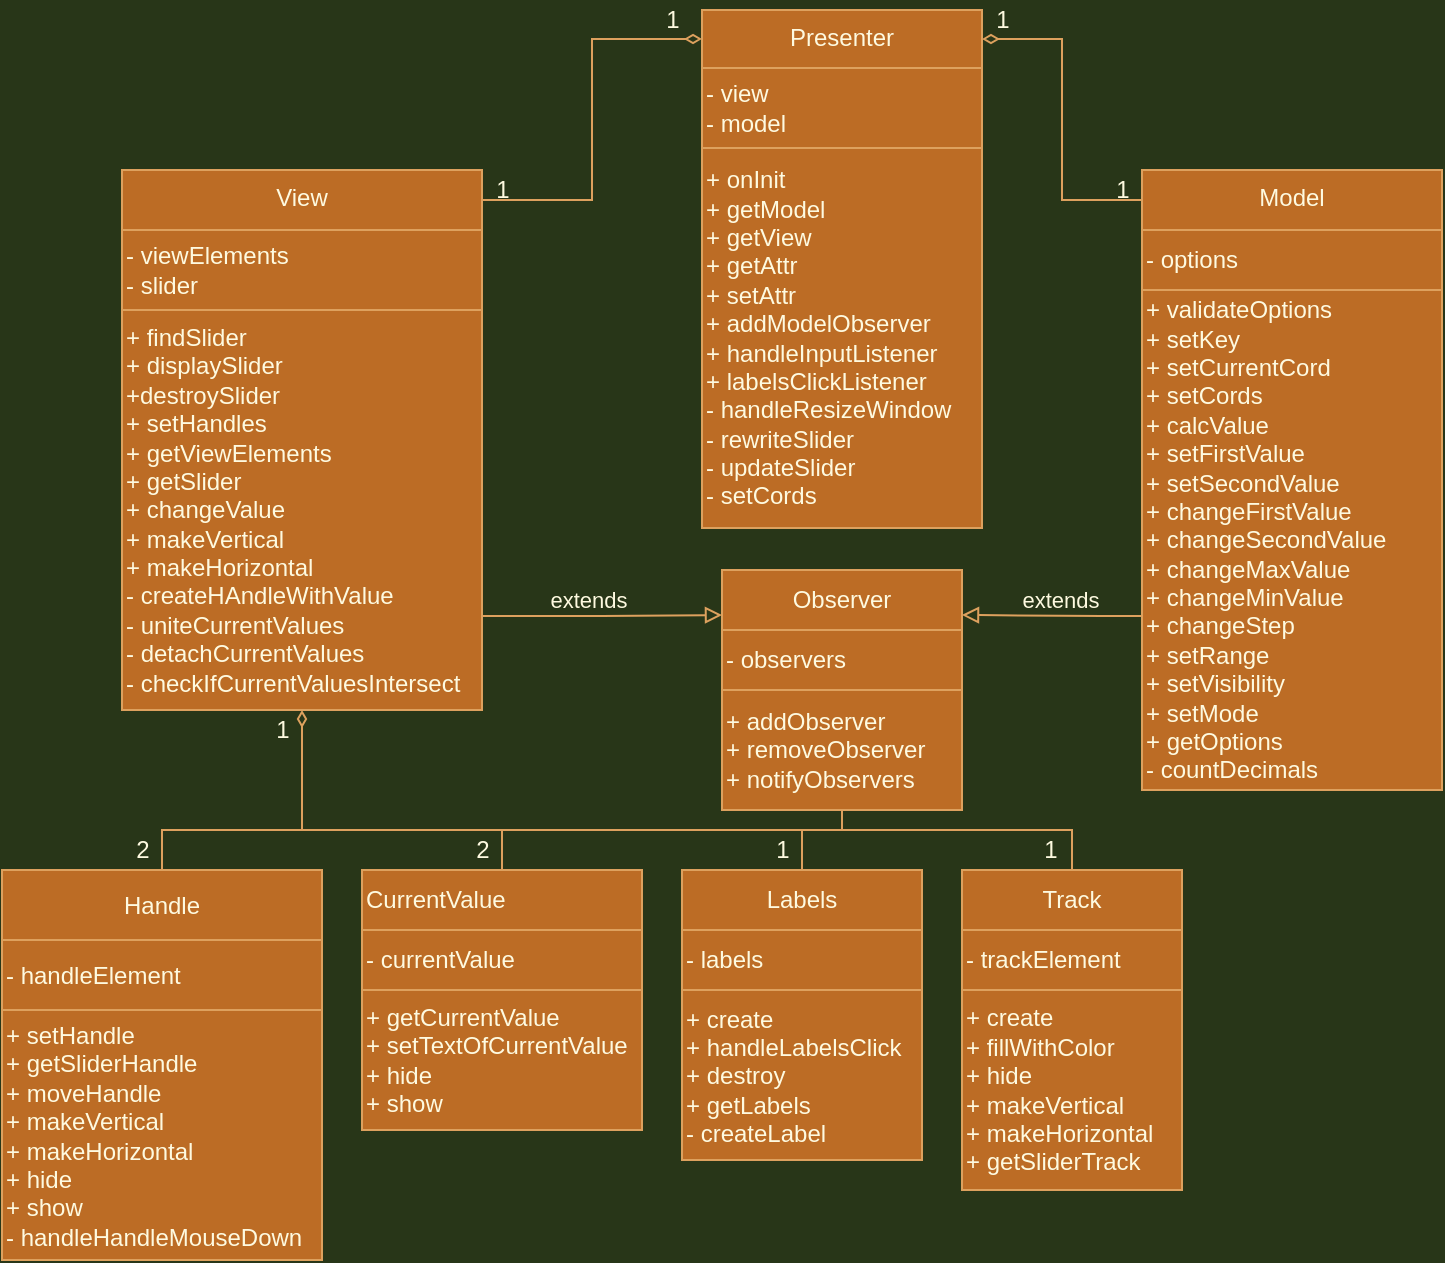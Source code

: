 <mxfile version="16.6.1" type="device"><diagram id="0lNhdTzs9aue_f6Gogl1" name="Page-1"><mxGraphModel dx="1221" dy="644" grid="1" gridSize="10" guides="1" tooltips="1" connect="1" arrows="1" fold="1" page="1" pageScale="1" pageWidth="827" pageHeight="1169" background="#283618" math="0" shadow="0"><root><mxCell id="0"/><mxCell id="1" parent="0"/><mxCell id="hO38i7goR7-t-TCsOzVC-13" value="" style="group;fontColor=#FEFAE0;" parent="1" vertex="1" connectable="0"><mxGeometry x="580" y="90" width="150" height="310" as="geometry"/></mxCell><mxCell id="KsjU5ovD3fdHioh0M91B-3" value="Model" style="rounded=0;whiteSpace=wrap;html=1;align=center;verticalAlign=top;fillColor=#BC6C25;strokeColor=#DDA15E;fontColor=#FEFAE0;" parent="hO38i7goR7-t-TCsOzVC-13" vertex="1"><mxGeometry width="150" height="30" as="geometry"/></mxCell><mxCell id="hO38i7goR7-t-TCsOzVC-11" value="- options" style="rounded=0;whiteSpace=wrap;html=1;strokeColor=#DDA15E;align=left;fillColor=#BC6C25;fontColor=#FEFAE0;" parent="hO38i7goR7-t-TCsOzVC-13" vertex="1"><mxGeometry y="30" width="150" height="30" as="geometry"/></mxCell><mxCell id="hO38i7goR7-t-TCsOzVC-12" value="+ validateOptions&lt;br&gt;+ setKey&lt;br&gt;+ setCurrentCord&lt;br&gt;+ setCords&lt;br&gt;+ calcValue&lt;br&gt;+ setFirstValue&lt;br&gt;+ setSecondValue&lt;br&gt;+ changeFirstValue&lt;br&gt;+ changeSecondValue&lt;br&gt;+ changeMaxValue&lt;br&gt;+ changeMinValue&lt;br&gt;+ changeStep&lt;br&gt;+ setRange&lt;br&gt;+ setVisibility&lt;br&gt;+ setMode&lt;br&gt;+ getOptions&lt;br&gt;- countDecimals" style="rounded=0;whiteSpace=wrap;html=1;strokeColor=#DDA15E;align=left;fillColor=#BC6C25;fontColor=#FEFAE0;" parent="hO38i7goR7-t-TCsOzVC-13" vertex="1"><mxGeometry y="60" width="150" height="250" as="geometry"/></mxCell><mxCell id="hO38i7goR7-t-TCsOzVC-14" value="" style="group;fontColor=#FEFAE0;" parent="1" vertex="1" connectable="0"><mxGeometry x="360" y="10" width="140" height="259" as="geometry"/></mxCell><mxCell id="KsjU5ovD3fdHioh0M91B-1" value="&lt;div&gt;&lt;span&gt;Presenter&lt;/span&gt;&lt;/div&gt;" style="rounded=0;whiteSpace=wrap;html=1;align=center;verticalAlign=top;fillColor=#BC6C25;strokeColor=#DDA15E;fontColor=#FEFAE0;" parent="hO38i7goR7-t-TCsOzVC-14" vertex="1"><mxGeometry width="140" height="29" as="geometry"/></mxCell><mxCell id="hO38i7goR7-t-TCsOzVC-5" value="&lt;div style=&quot;&quot;&gt;&lt;span&gt;- view&lt;/span&gt;&lt;/div&gt;- model" style="rounded=0;whiteSpace=wrap;html=1;strokeColor=#DDA15E;align=left;fillColor=#BC6C25;fontColor=#FEFAE0;" parent="hO38i7goR7-t-TCsOzVC-14" vertex="1"><mxGeometry y="29" width="140" height="40" as="geometry"/></mxCell><mxCell id="hO38i7goR7-t-TCsOzVC-8" value="+ onInit&lt;br&gt;+ getModel&lt;br&gt;+ getView&lt;br&gt;+ getAttr&lt;br&gt;+ setAttr&lt;br&gt;+ addModelObserver&lt;br&gt;+ handleInputListener&lt;br&gt;+ labelsClickListener&lt;br&gt;- handleResizeWindow&lt;br&gt;- rewriteSlider&lt;br&gt;- updateSlider&lt;br&gt;- setCords" style="rounded=0;whiteSpace=wrap;html=1;strokeColor=#DDA15E;align=left;fillColor=#BC6C25;fontColor=#FEFAE0;" parent="hO38i7goR7-t-TCsOzVC-14" vertex="1"><mxGeometry y="69" width="140" height="190" as="geometry"/></mxCell><mxCell id="hO38i7goR7-t-TCsOzVC-15" value="" style="group;fontColor=#FEFAE0;" parent="1" vertex="1" connectable="0"><mxGeometry x="70" y="90" width="180" height="270" as="geometry"/></mxCell><mxCell id="KsjU5ovD3fdHioh0M91B-2" value="View" style="rounded=0;whiteSpace=wrap;html=1;align=center;verticalAlign=top;fillColor=#BC6C25;strokeColor=#DDA15E;fontColor=#FEFAE0;" parent="hO38i7goR7-t-TCsOzVC-15" vertex="1"><mxGeometry width="180" height="30" as="geometry"/></mxCell><mxCell id="hO38i7goR7-t-TCsOzVC-9" value="- viewElements&lt;br&gt;- slider" style="rounded=0;whiteSpace=wrap;html=1;strokeColor=#DDA15E;align=left;fillColor=#BC6C25;fontColor=#FEFAE0;" parent="hO38i7goR7-t-TCsOzVC-15" vertex="1"><mxGeometry y="30" width="180" height="40" as="geometry"/></mxCell><mxCell id="hO38i7goR7-t-TCsOzVC-10" value="+ findSlider&lt;br&gt;+ displaySlider&lt;br&gt;+destroySlider&lt;br&gt;+ setHandles&lt;br&gt;+ getViewElements&lt;br&gt;+ getSlider&lt;br&gt;+ changeValue&lt;br&gt;+ makeVertical&lt;br&gt;+ makeHorizontal&lt;br&gt;- createHAndleWithValue&lt;br&gt;- uniteCurrentValues&lt;br&gt;- detachCurrentValues&lt;br&gt;- checkIfCurrentValuesIntersect" style="rounded=0;whiteSpace=wrap;html=1;strokeColor=#DDA15E;align=left;fillColor=#BC6C25;fontColor=#FEFAE0;" parent="hO38i7goR7-t-TCsOzVC-15" vertex="1"><mxGeometry y="70" width="180" height="200" as="geometry"/></mxCell><mxCell id="sm88xQxAu6vSvSUPosMZ-1" value="" style="group;fontColor=#FEFAE0;" parent="1" vertex="1" connectable="0"><mxGeometry x="370" y="290" width="120" height="120" as="geometry"/></mxCell><mxCell id="KsjU5ovD3fdHioh0M91B-4" value="Observer" style="rounded=0;whiteSpace=wrap;html=1;align=center;verticalAlign=middle;fillColor=#BC6C25;strokeColor=#DDA15E;fontColor=#FEFAE0;" parent="sm88xQxAu6vSvSUPosMZ-1" vertex="1"><mxGeometry width="120" height="30" as="geometry"/></mxCell><mxCell id="hO38i7goR7-t-TCsOzVC-16" value="- observers" style="rounded=0;whiteSpace=wrap;html=1;strokeColor=#DDA15E;align=left;fillColor=#BC6C25;fontColor=#FEFAE0;" parent="sm88xQxAu6vSvSUPosMZ-1" vertex="1"><mxGeometry y="30" width="120" height="30" as="geometry"/></mxCell><mxCell id="hO38i7goR7-t-TCsOzVC-17" value="+ addObserver&lt;br&gt;+ removeObserver&lt;br&gt;+ notifyObservers" style="rounded=0;whiteSpace=wrap;html=1;strokeColor=#DDA15E;align=left;fillColor=#BC6C25;fontColor=#FEFAE0;" parent="sm88xQxAu6vSvSUPosMZ-1" vertex="1"><mxGeometry y="60" width="120" height="60" as="geometry"/></mxCell><mxCell id="sm88xQxAu6vSvSUPosMZ-5" value="" style="group;fontColor=#FEFAE0;" parent="1" vertex="1" connectable="0"><mxGeometry x="490" y="440" width="110" height="160" as="geometry"/></mxCell><mxCell id="hO38i7goR7-t-TCsOzVC-2" value="Track" style="rounded=0;whiteSpace=wrap;html=1;align=center;verticalAlign=middle;fillColor=#BC6C25;strokeColor=#DDA15E;fontColor=#FEFAE0;" parent="sm88xQxAu6vSvSUPosMZ-5" vertex="1"><mxGeometry width="110" height="30" as="geometry"/></mxCell><mxCell id="sm88xQxAu6vSvSUPosMZ-3" value="- trackElement" style="rounded=0;whiteSpace=wrap;html=1;align=left;fillColor=#BC6C25;strokeColor=#DDA15E;fontColor=#FEFAE0;" parent="sm88xQxAu6vSvSUPosMZ-5" vertex="1"><mxGeometry y="30" width="110" height="30" as="geometry"/></mxCell><mxCell id="sm88xQxAu6vSvSUPosMZ-4" value="+ create&lt;br&gt;+ fillWithColor&lt;br&gt;+ hide&lt;br&gt;+ makeVertical&lt;br&gt;+ makeHorizontal&lt;br&gt;+ getSliderTrack" style="rounded=0;whiteSpace=wrap;html=1;align=left;fillColor=#BC6C25;strokeColor=#DDA15E;fontColor=#FEFAE0;" parent="sm88xQxAu6vSvSUPosMZ-5" vertex="1"><mxGeometry y="60" width="110" height="100" as="geometry"/></mxCell><mxCell id="sm88xQxAu6vSvSUPosMZ-8" value="" style="group;fontColor=#FEFAE0;" parent="1" vertex="1" connectable="0"><mxGeometry x="350" y="440" width="120" height="145" as="geometry"/></mxCell><mxCell id="hO38i7goR7-t-TCsOzVC-4" value="Labels" style="rounded=0;whiteSpace=wrap;html=1;align=center;verticalAlign=middle;fillColor=#BC6C25;strokeColor=#DDA15E;fontColor=#FEFAE0;" parent="sm88xQxAu6vSvSUPosMZ-8" vertex="1"><mxGeometry width="120" height="30" as="geometry"/></mxCell><mxCell id="sm88xQxAu6vSvSUPosMZ-6" value="- labels" style="rounded=0;whiteSpace=wrap;html=1;align=left;fillColor=#BC6C25;strokeColor=#DDA15E;fontColor=#FEFAE0;" parent="sm88xQxAu6vSvSUPosMZ-8" vertex="1"><mxGeometry y="30" width="120" height="30" as="geometry"/></mxCell><mxCell id="sm88xQxAu6vSvSUPosMZ-7" value="+ create&lt;br&gt;+ handleLabelsClick&lt;br&gt;+ destroy&lt;br&gt;+ getLabels&lt;br&gt;- createLabel" style="rounded=0;whiteSpace=wrap;html=1;align=left;fillColor=#BC6C25;strokeColor=#DDA15E;fontColor=#FEFAE0;" parent="sm88xQxAu6vSvSUPosMZ-8" vertex="1"><mxGeometry y="60" width="120" height="85" as="geometry"/></mxCell><mxCell id="sm88xQxAu6vSvSUPosMZ-11" value="" style="group;fontColor=#FEFAE0;" parent="1" vertex="1" connectable="0"><mxGeometry x="10" y="440" width="160" height="195" as="geometry"/></mxCell><mxCell id="hO38i7goR7-t-TCsOzVC-1" value="&lt;div&gt;&lt;span&gt;Handle&lt;/span&gt;&lt;/div&gt;" style="rounded=0;whiteSpace=wrap;html=1;align=center;verticalAlign=middle;fillColor=#BC6C25;strokeColor=#DDA15E;fontColor=#FEFAE0;" parent="sm88xQxAu6vSvSUPosMZ-11" vertex="1"><mxGeometry width="160" height="35" as="geometry"/></mxCell><mxCell id="sm88xQxAu6vSvSUPosMZ-9" value="+ setHandle&lt;br&gt;+ getSliderHandle&lt;br&gt;+ moveHandle&lt;br&gt;+ makeVertical&lt;br&gt;+ makeHorizontal&lt;br&gt;+ hide&lt;br&gt;+ show&lt;br&gt;- handleHandleMouseDown" style="rounded=0;whiteSpace=wrap;html=1;align=left;fillColor=#BC6C25;strokeColor=#DDA15E;fontColor=#FEFAE0;" parent="sm88xQxAu6vSvSUPosMZ-11" vertex="1"><mxGeometry y="70" width="160" height="125" as="geometry"/></mxCell><mxCell id="sm88xQxAu6vSvSUPosMZ-10" value="- handleElement" style="rounded=0;whiteSpace=wrap;html=1;align=left;fillColor=#BC6C25;strokeColor=#DDA15E;fontColor=#FEFAE0;" parent="sm88xQxAu6vSvSUPosMZ-11" vertex="1"><mxGeometry y="35" width="160" height="35" as="geometry"/></mxCell><mxCell id="sm88xQxAu6vSvSUPosMZ-14" value="" style="group;fontColor=#FEFAE0;" parent="1" vertex="1" connectable="0"><mxGeometry x="190" y="440" width="140" height="130" as="geometry"/></mxCell><mxCell id="hO38i7goR7-t-TCsOzVC-3" value="CurrentValue" style="rounded=0;whiteSpace=wrap;html=1;align=left;verticalAlign=middle;fillColor=#BC6C25;strokeColor=#DDA15E;fontColor=#FEFAE0;" parent="sm88xQxAu6vSvSUPosMZ-14" vertex="1"><mxGeometry width="140" height="30" as="geometry"/></mxCell><mxCell id="sm88xQxAu6vSvSUPosMZ-12" value="- currentValue" style="rounded=0;whiteSpace=wrap;html=1;align=left;fillColor=#BC6C25;strokeColor=#DDA15E;fontColor=#FEFAE0;" parent="sm88xQxAu6vSvSUPosMZ-14" vertex="1"><mxGeometry y="30" width="140" height="30" as="geometry"/></mxCell><mxCell id="sm88xQxAu6vSvSUPosMZ-13" value="+ getCurrentValue&lt;br&gt;+ setTextOfCurrentValue&lt;br&gt;+ hide&lt;br&gt;+ show" style="rounded=0;whiteSpace=wrap;html=1;align=left;fillColor=#BC6C25;strokeColor=#DDA15E;fontColor=#FEFAE0;" parent="sm88xQxAu6vSvSUPosMZ-14" vertex="1"><mxGeometry y="60" width="140" height="70" as="geometry"/></mxCell><mxCell id="fCLLySVIwNJ5q2r_4wQK-2" style="edgeStyle=orthogonalEdgeStyle;rounded=0;orthogonalLoop=1;jettySize=auto;html=1;exitX=1;exitY=0.5;exitDx=0;exitDy=0;entryX=0;entryY=0.5;entryDx=0;entryDy=0;endArrow=diamondThin;endFill=0;labelBackgroundColor=#283618;strokeColor=#DDA15E;fontColor=#FEFAE0;" edge="1" parent="1" source="KsjU5ovD3fdHioh0M91B-2" target="KsjU5ovD3fdHioh0M91B-1"><mxGeometry relative="1" as="geometry"/></mxCell><mxCell id="fCLLySVIwNJ5q2r_4wQK-3" style="edgeStyle=orthogonalEdgeStyle;rounded=0;orthogonalLoop=1;jettySize=auto;html=1;exitX=0;exitY=0.5;exitDx=0;exitDy=0;entryX=1;entryY=0.5;entryDx=0;entryDy=0;endArrow=diamondThin;endFill=0;labelBackgroundColor=#283618;strokeColor=#DDA15E;fontColor=#FEFAE0;" edge="1" parent="1" source="KsjU5ovD3fdHioh0M91B-3" target="KsjU5ovD3fdHioh0M91B-1"><mxGeometry relative="1" as="geometry"/></mxCell><mxCell id="fCLLySVIwNJ5q2r_4wQK-4" style="edgeStyle=orthogonalEdgeStyle;rounded=0;orthogonalLoop=1;jettySize=auto;html=1;exitX=1;exitY=0.75;exitDx=0;exitDy=0;entryX=0;entryY=0.75;entryDx=0;entryDy=0;endArrow=block;endFill=0;labelBackgroundColor=#283618;strokeColor=#DDA15E;fontColor=#FEFAE0;" edge="1" parent="1" source="hO38i7goR7-t-TCsOzVC-10" target="KsjU5ovD3fdHioh0M91B-4"><mxGeometry relative="1" as="geometry"><Array as="points"><mxPoint x="250" y="313"/><mxPoint x="310" y="313"/></Array></mxGeometry></mxCell><mxCell id="fCLLySVIwNJ5q2r_4wQK-5" value="extends" style="edgeLabel;html=1;align=center;verticalAlign=middle;resizable=0;points=[];labelBackgroundColor=#283618;fontColor=#FEFAE0;" vertex="1" connectable="0" parent="fCLLySVIwNJ5q2r_4wQK-4"><mxGeometry x="-0.093" y="-1" relative="1" as="geometry"><mxPoint y="-9" as="offset"/></mxGeometry></mxCell><mxCell id="fCLLySVIwNJ5q2r_4wQK-6" style="edgeStyle=orthogonalEdgeStyle;rounded=0;orthogonalLoop=1;jettySize=auto;html=1;exitX=0;exitY=0.5;exitDx=0;exitDy=0;entryX=1;entryY=0.75;entryDx=0;entryDy=0;endArrow=block;endFill=0;labelBackgroundColor=#283618;strokeColor=#DDA15E;fontColor=#FEFAE0;" edge="1" parent="1" source="hO38i7goR7-t-TCsOzVC-12" target="KsjU5ovD3fdHioh0M91B-4"><mxGeometry relative="1" as="geometry"><Array as="points"><mxPoint x="580" y="313"/><mxPoint x="560" y="313"/></Array></mxGeometry></mxCell><mxCell id="fCLLySVIwNJ5q2r_4wQK-7" value="extends" style="edgeLabel;html=1;align=center;verticalAlign=middle;resizable=0;points=[];labelBackgroundColor=#283618;fontColor=#FEFAE0;" vertex="1" connectable="0" parent="fCLLySVIwNJ5q2r_4wQK-6"><mxGeometry x="0.238" y="-1" relative="1" as="geometry"><mxPoint y="-7" as="offset"/></mxGeometry></mxCell><mxCell id="fCLLySVIwNJ5q2r_4wQK-8" value="1" style="text;html=1;align=center;verticalAlign=middle;resizable=0;points=[];autosize=1;strokeColor=none;fillColor=none;fontColor=#FEFAE0;" vertex="1" parent="1"><mxGeometry x="250" y="90" width="20" height="20" as="geometry"/></mxCell><mxCell id="fCLLySVIwNJ5q2r_4wQK-10" value="1" style="text;html=1;align=center;verticalAlign=middle;resizable=0;points=[];autosize=1;strokeColor=none;fillColor=none;spacing=2;spacingTop=0;spacingBottom=0;fontColor=#FEFAE0;" vertex="1" parent="1"><mxGeometry x="330" y="5" width="30" height="20" as="geometry"/></mxCell><mxCell id="fCLLySVIwNJ5q2r_4wQK-11" value="1" style="text;html=1;align=center;verticalAlign=middle;resizable=0;points=[];autosize=1;strokeColor=none;fillColor=none;fontColor=#FEFAE0;" vertex="1" parent="1"><mxGeometry x="500" y="5" width="20" height="20" as="geometry"/></mxCell><mxCell id="fCLLySVIwNJ5q2r_4wQK-12" value="1" style="text;html=1;align=center;verticalAlign=middle;resizable=0;points=[];autosize=1;strokeColor=none;fillColor=none;fontColor=#FEFAE0;" vertex="1" parent="1"><mxGeometry x="560" y="90" width="20" height="20" as="geometry"/></mxCell><mxCell id="fCLLySVIwNJ5q2r_4wQK-19" style="edgeStyle=orthogonalEdgeStyle;rounded=0;orthogonalLoop=1;jettySize=auto;html=1;exitX=0.5;exitY=0;exitDx=0;exitDy=0;endArrow=diamondThin;endFill=0;labelBackgroundColor=#283618;strokeColor=#DDA15E;fontColor=#FEFAE0;" edge="1" parent="1" source="hO38i7goR7-t-TCsOzVC-1"><mxGeometry relative="1" as="geometry"><mxPoint x="160" y="360" as="targetPoint"/><Array as="points"><mxPoint x="90" y="420"/><mxPoint x="160" y="420"/></Array></mxGeometry></mxCell><mxCell id="fCLLySVIwNJ5q2r_4wQK-21" style="edgeStyle=orthogonalEdgeStyle;rounded=0;orthogonalLoop=1;jettySize=auto;html=1;exitX=0.5;exitY=0;exitDx=0;exitDy=0;endArrow=none;endFill=0;labelBackgroundColor=#283618;strokeColor=#DDA15E;fontColor=#FEFAE0;" edge="1" parent="1" source="hO38i7goR7-t-TCsOzVC-3"><mxGeometry relative="1" as="geometry"><mxPoint x="160" y="400" as="targetPoint"/><Array as="points"><mxPoint x="260" y="420"/><mxPoint x="160" y="420"/></Array></mxGeometry></mxCell><mxCell id="fCLLySVIwNJ5q2r_4wQK-22" style="edgeStyle=orthogonalEdgeStyle;rounded=0;orthogonalLoop=1;jettySize=auto;html=1;exitX=0.5;exitY=0;exitDx=0;exitDy=0;endArrow=none;endFill=0;labelBackgroundColor=#283618;strokeColor=#DDA15E;fontColor=#FEFAE0;" edge="1" parent="1" source="hO38i7goR7-t-TCsOzVC-4"><mxGeometry relative="1" as="geometry"><mxPoint x="260" y="420" as="targetPoint"/><Array as="points"><mxPoint x="410" y="420"/></Array></mxGeometry></mxCell><mxCell id="fCLLySVIwNJ5q2r_4wQK-23" style="edgeStyle=orthogonalEdgeStyle;rounded=0;orthogonalLoop=1;jettySize=auto;html=1;exitX=0.5;exitY=0;exitDx=0;exitDy=0;endArrow=none;endFill=0;labelBackgroundColor=#283618;strokeColor=#DDA15E;fontColor=#FEFAE0;" edge="1" parent="1" source="hO38i7goR7-t-TCsOzVC-2"><mxGeometry relative="1" as="geometry"><mxPoint x="410" y="430" as="targetPoint"/><Array as="points"><mxPoint x="545" y="420"/><mxPoint x="410" y="420"/></Array></mxGeometry></mxCell><mxCell id="fCLLySVIwNJ5q2r_4wQK-24" value="2" style="text;html=1;align=center;verticalAlign=middle;resizable=0;points=[];autosize=1;strokeColor=none;fillColor=none;fontColor=#FEFAE0;" vertex="1" parent="1"><mxGeometry x="70" y="420" width="20" height="20" as="geometry"/></mxCell><mxCell id="fCLLySVIwNJ5q2r_4wQK-25" value="1" style="text;html=1;align=center;verticalAlign=middle;resizable=0;points=[];autosize=1;strokeColor=none;fillColor=none;fontColor=#FEFAE0;" vertex="1" parent="1"><mxGeometry x="140" y="360" width="20" height="20" as="geometry"/></mxCell><mxCell id="fCLLySVIwNJ5q2r_4wQK-26" value="2" style="text;html=1;align=center;verticalAlign=middle;resizable=0;points=[];autosize=1;strokeColor=none;fillColor=none;fontColor=#FEFAE0;" vertex="1" parent="1"><mxGeometry x="240" y="420" width="20" height="20" as="geometry"/></mxCell><mxCell id="fCLLySVIwNJ5q2r_4wQK-27" value="" style="edgeStyle=orthogonalEdgeStyle;rounded=0;orthogonalLoop=1;jettySize=auto;html=1;endArrow=none;endFill=0;labelBackgroundColor=#283618;strokeColor=#DDA15E;fontColor=#FEFAE0;" edge="1" parent="1" source="hO38i7goR7-t-TCsOzVC-4" target="hO38i7goR7-t-TCsOzVC-17"><mxGeometry relative="1" as="geometry"/></mxCell><mxCell id="fCLLySVIwNJ5q2r_4wQK-28" value="1" style="text;html=1;align=center;verticalAlign=middle;resizable=0;points=[];autosize=1;strokeColor=none;fillColor=none;fontColor=#FEFAE0;" vertex="1" parent="1"><mxGeometry x="390" y="420" width="20" height="20" as="geometry"/></mxCell><mxCell id="fCLLySVIwNJ5q2r_4wQK-29" value="1" style="text;html=1;align=center;verticalAlign=middle;resizable=0;points=[];autosize=1;strokeColor=none;fillColor=none;fontColor=#FEFAE0;" vertex="1" parent="1"><mxGeometry x="524" y="420" width="20" height="20" as="geometry"/></mxCell></root></mxGraphModel></diagram></mxfile>